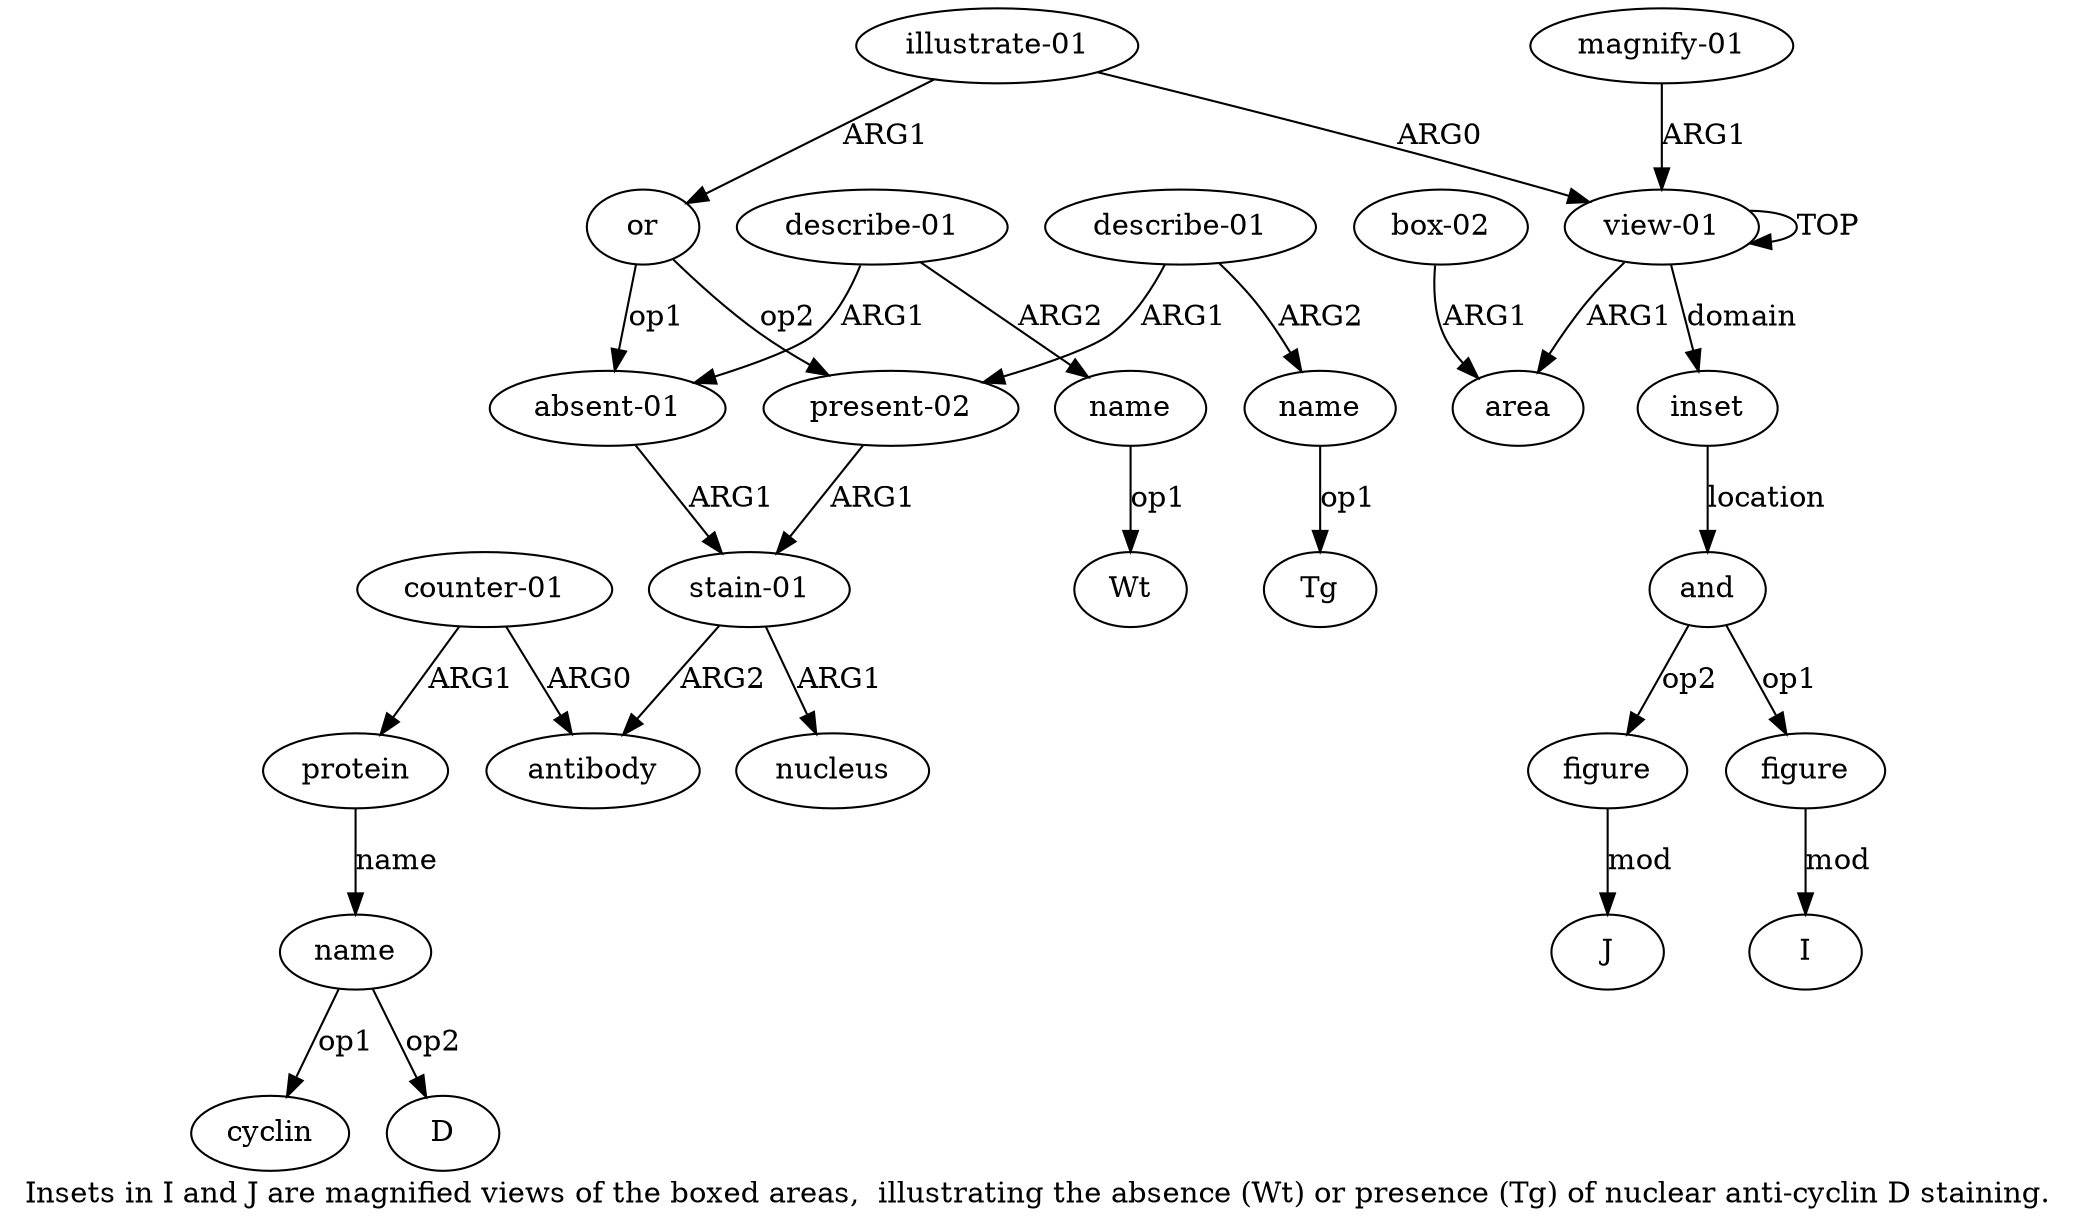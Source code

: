digraph  {
	graph [label="Insets in I and J are magnified views of the boxed areas,  illustrating the absence (Wt) or presence (Tg) of nuclear anti-cyclin \
D staining."];
	node [label="\N"];
	a20	 [color=black,
		gold_ind=20,
		gold_label="describe-01",
		label="describe-01",
		test_ind=20,
		test_label="describe-01"];
	a21	 [color=black,
		gold_ind=21,
		gold_label=name,
		label=name,
		test_ind=21,
		test_label=name];
	a20 -> a21 [key=0,
	color=black,
	gold_label=ARG2,
	label=ARG2,
	test_label=ARG2];
a19 [color=black,
	gold_ind=19,
	gold_label="present-02",
	label="present-02",
	test_ind=19,
	test_label="present-02"];
a20 -> a19 [key=0,
color=black,
gold_label=ARG1,
label=ARG1,
test_label=ARG1];
"a21 Tg" [color=black,
gold_ind=-1,
gold_label=Tg,
label=Tg,
test_ind=-1,
test_label=Tg];
a21 -> "a21 Tg" [key=0,
color=black,
gold_label=op1,
label=op1,
test_label=op1];
"a16 cyclin" [color=black,
gold_ind=-1,
gold_label=cyclin,
label=cyclin,
test_ind=-1,
test_label=cyclin];
"a18 Wt" [color=black,
gold_ind=-1,
gold_label=Wt,
label=Wt,
test_ind=-1,
test_label=Wt];
a15 [color=black,
gold_ind=15,
gold_label=protein,
label=protein,
test_ind=15,
test_label=protein];
a16 [color=black,
gold_ind=16,
gold_label=name,
label=name,
test_ind=16,
test_label=name];
a15 -> a16 [key=0,
color=black,
gold_label=name,
label=name,
test_label=name];
a14 [color=black,
gold_ind=14,
gold_label="counter-01",
label="counter-01",
test_ind=14,
test_label="counter-01"];
a14 -> a15 [key=0,
color=black,
gold_label=ARG1,
label=ARG1,
test_label=ARG1];
a13 [color=black,
gold_ind=13,
gold_label=antibody,
label=antibody,
test_ind=13,
test_label=antibody];
a14 -> a13 [key=0,
color=black,
gold_label=ARG0,
label=ARG0,
test_label=ARG0];
a17 [color=black,
gold_ind=17,
gold_label="describe-01",
label="describe-01",
test_ind=17,
test_label="describe-01"];
a10 [color=black,
gold_ind=10,
gold_label="absent-01",
label="absent-01",
test_ind=10,
test_label="absent-01"];
a17 -> a10 [key=0,
color=black,
gold_label=ARG1,
label=ARG1,
test_label=ARG1];
a18 [color=black,
gold_ind=18,
gold_label=name,
label=name,
test_ind=18,
test_label=name];
a17 -> a18 [key=0,
color=black,
gold_label=ARG2,
label=ARG2,
test_label=ARG2];
a16 -> "a16 cyclin" [key=0,
color=black,
gold_label=op1,
label=op1,
test_label=op1];
"a16 D" [color=black,
gold_ind=-1,
gold_label=D,
label=D,
test_ind=-1,
test_label=D];
a16 -> "a16 D" [key=0,
color=black,
gold_label=op2,
label=op2,
test_label=op2];
a11 [color=black,
gold_ind=11,
gold_label="stain-01",
label="stain-01",
test_ind=11,
test_label="stain-01"];
a11 -> a13 [key=0,
color=black,
gold_label=ARG2,
label=ARG2,
test_label=ARG2];
a12 [color=black,
gold_ind=12,
gold_label=nucleus,
label=nucleus,
test_ind=12,
test_label=nucleus];
a11 -> a12 [key=0,
color=black,
gold_label=ARG1,
label=ARG1,
test_label=ARG1];
a10 -> a11 [key=0,
color=black,
gold_label=ARG1,
label=ARG1,
test_label=ARG1];
a19 -> a11 [key=0,
color=black,
gold_label=ARG1,
label=ARG1,
test_label=ARG1];
a18 -> "a18 Wt" [key=0,
color=black,
gold_label=op1,
label=op1,
test_label=op1];
a1 [color=black,
gold_ind=1,
gold_label=area,
label=area,
test_ind=1,
test_label=area];
a0 [color=black,
gold_ind=0,
gold_label="view-01",
label="view-01",
test_ind=0,
test_label="view-01"];
a0 -> a1 [key=0,
color=black,
gold_label=ARG1,
label=ARG1,
test_label=ARG1];
a0 -> a0 [key=0,
color=black,
gold_label=TOP,
label=TOP,
test_label=TOP];
a4 [color=black,
gold_ind=4,
gold_label=inset,
label=inset,
test_ind=4,
test_label=inset];
a0 -> a4 [key=0,
color=black,
gold_label=domain,
label=domain,
test_label=domain];
a3 [color=black,
gold_ind=3,
gold_label="magnify-01",
label="magnify-01",
test_ind=3,
test_label="magnify-01"];
a3 -> a0 [key=0,
color=black,
gold_label=ARG1,
label=ARG1,
test_label=ARG1];
a2 [color=black,
gold_ind=2,
gold_label="box-02",
label="box-02",
test_ind=2,
test_label="box-02"];
a2 -> a1 [key=0,
color=black,
gold_label=ARG1,
label=ARG1,
test_label=ARG1];
a5 [color=black,
gold_ind=5,
gold_label=and,
label=and,
test_ind=5,
test_label=and];
a7 [color=black,
gold_ind=7,
gold_label=figure,
label=figure,
test_ind=7,
test_label=figure];
a5 -> a7 [key=0,
color=black,
gold_label=op2,
label=op2,
test_label=op2];
a6 [color=black,
gold_ind=6,
gold_label=figure,
label=figure,
test_ind=6,
test_label=figure];
a5 -> a6 [key=0,
color=black,
gold_label=op1,
label=op1,
test_label=op1];
a4 -> a5 [key=0,
color=black,
gold_label=location,
label=location,
test_label=location];
"a7 J" [color=black,
gold_ind=-1,
gold_label=J,
label=J,
test_ind=-1,
test_label=J];
a7 -> "a7 J" [key=0,
color=black,
gold_label=mod,
label=mod,
test_label=mod];
"a6 I" [color=black,
gold_ind=-1,
gold_label=I,
label=I,
test_ind=-1,
test_label=I];
a6 -> "a6 I" [key=0,
color=black,
gold_label=mod,
label=mod,
test_label=mod];
a9 [color=black,
gold_ind=9,
gold_label=or,
label=or,
test_ind=9,
test_label=or];
a9 -> a10 [key=0,
color=black,
gold_label=op1,
label=op1,
test_label=op1];
a9 -> a19 [key=0,
color=black,
gold_label=op2,
label=op2,
test_label=op2];
a8 [color=black,
gold_ind=8,
gold_label="illustrate-01",
label="illustrate-01",
test_ind=8,
test_label="illustrate-01"];
a8 -> a0 [key=0,
color=black,
gold_label=ARG0,
label=ARG0,
test_label=ARG0];
a8 -> a9 [key=0,
color=black,
gold_label=ARG1,
label=ARG1,
test_label=ARG1];
}
